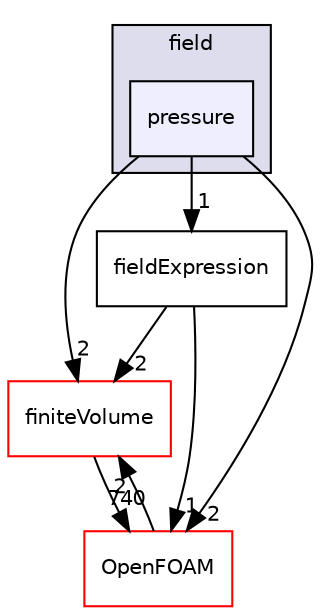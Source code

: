 digraph "src/functionObjects/field/pressure" {
  bgcolor=transparent;
  compound=true
  node [ fontsize="10", fontname="Helvetica"];
  edge [ labelfontsize="10", labelfontname="Helvetica"];
  subgraph clusterdir_bae024cac12ddc6733a616261920a91f {
    graph [ bgcolor="#ddddee", pencolor="black", label="field" fontname="Helvetica", fontsize="10", URL="dir_bae024cac12ddc6733a616261920a91f.html"]
  dir_c126ed8a256a9e1067babbabd8bf3aa2 [shape=box, label="pressure", style="filled", fillcolor="#eeeeff", pencolor="black", URL="dir_c126ed8a256a9e1067babbabd8bf3aa2.html"];
  }
  dir_9bd15774b555cf7259a6fa18f99fe99b [shape=box label="finiteVolume" color="red" URL="dir_9bd15774b555cf7259a6fa18f99fe99b.html"];
  dir_99d46d8c6d72cd5f0a835500a9aad641 [shape=box label="fieldExpression" URL="dir_99d46d8c6d72cd5f0a835500a9aad641.html"];
  dir_c5473ff19b20e6ec4dfe5c310b3778a8 [shape=box label="OpenFOAM" color="red" URL="dir_c5473ff19b20e6ec4dfe5c310b3778a8.html"];
  dir_9bd15774b555cf7259a6fa18f99fe99b->dir_c5473ff19b20e6ec4dfe5c310b3778a8 [headlabel="740", labeldistance=1.5 headhref="dir_000873_001927.html"];
  dir_c126ed8a256a9e1067babbabd8bf3aa2->dir_9bd15774b555cf7259a6fa18f99fe99b [headlabel="2", labeldistance=1.5 headhref="dir_001272_000873.html"];
  dir_c126ed8a256a9e1067babbabd8bf3aa2->dir_99d46d8c6d72cd5f0a835500a9aad641 [headlabel="1", labeldistance=1.5 headhref="dir_001272_001256.html"];
  dir_c126ed8a256a9e1067babbabd8bf3aa2->dir_c5473ff19b20e6ec4dfe5c310b3778a8 [headlabel="2", labeldistance=1.5 headhref="dir_001272_001927.html"];
  dir_99d46d8c6d72cd5f0a835500a9aad641->dir_9bd15774b555cf7259a6fa18f99fe99b [headlabel="2", labeldistance=1.5 headhref="dir_001256_000873.html"];
  dir_99d46d8c6d72cd5f0a835500a9aad641->dir_c5473ff19b20e6ec4dfe5c310b3778a8 [headlabel="1", labeldistance=1.5 headhref="dir_001256_001927.html"];
  dir_c5473ff19b20e6ec4dfe5c310b3778a8->dir_9bd15774b555cf7259a6fa18f99fe99b [headlabel="2", labeldistance=1.5 headhref="dir_001927_000873.html"];
}
